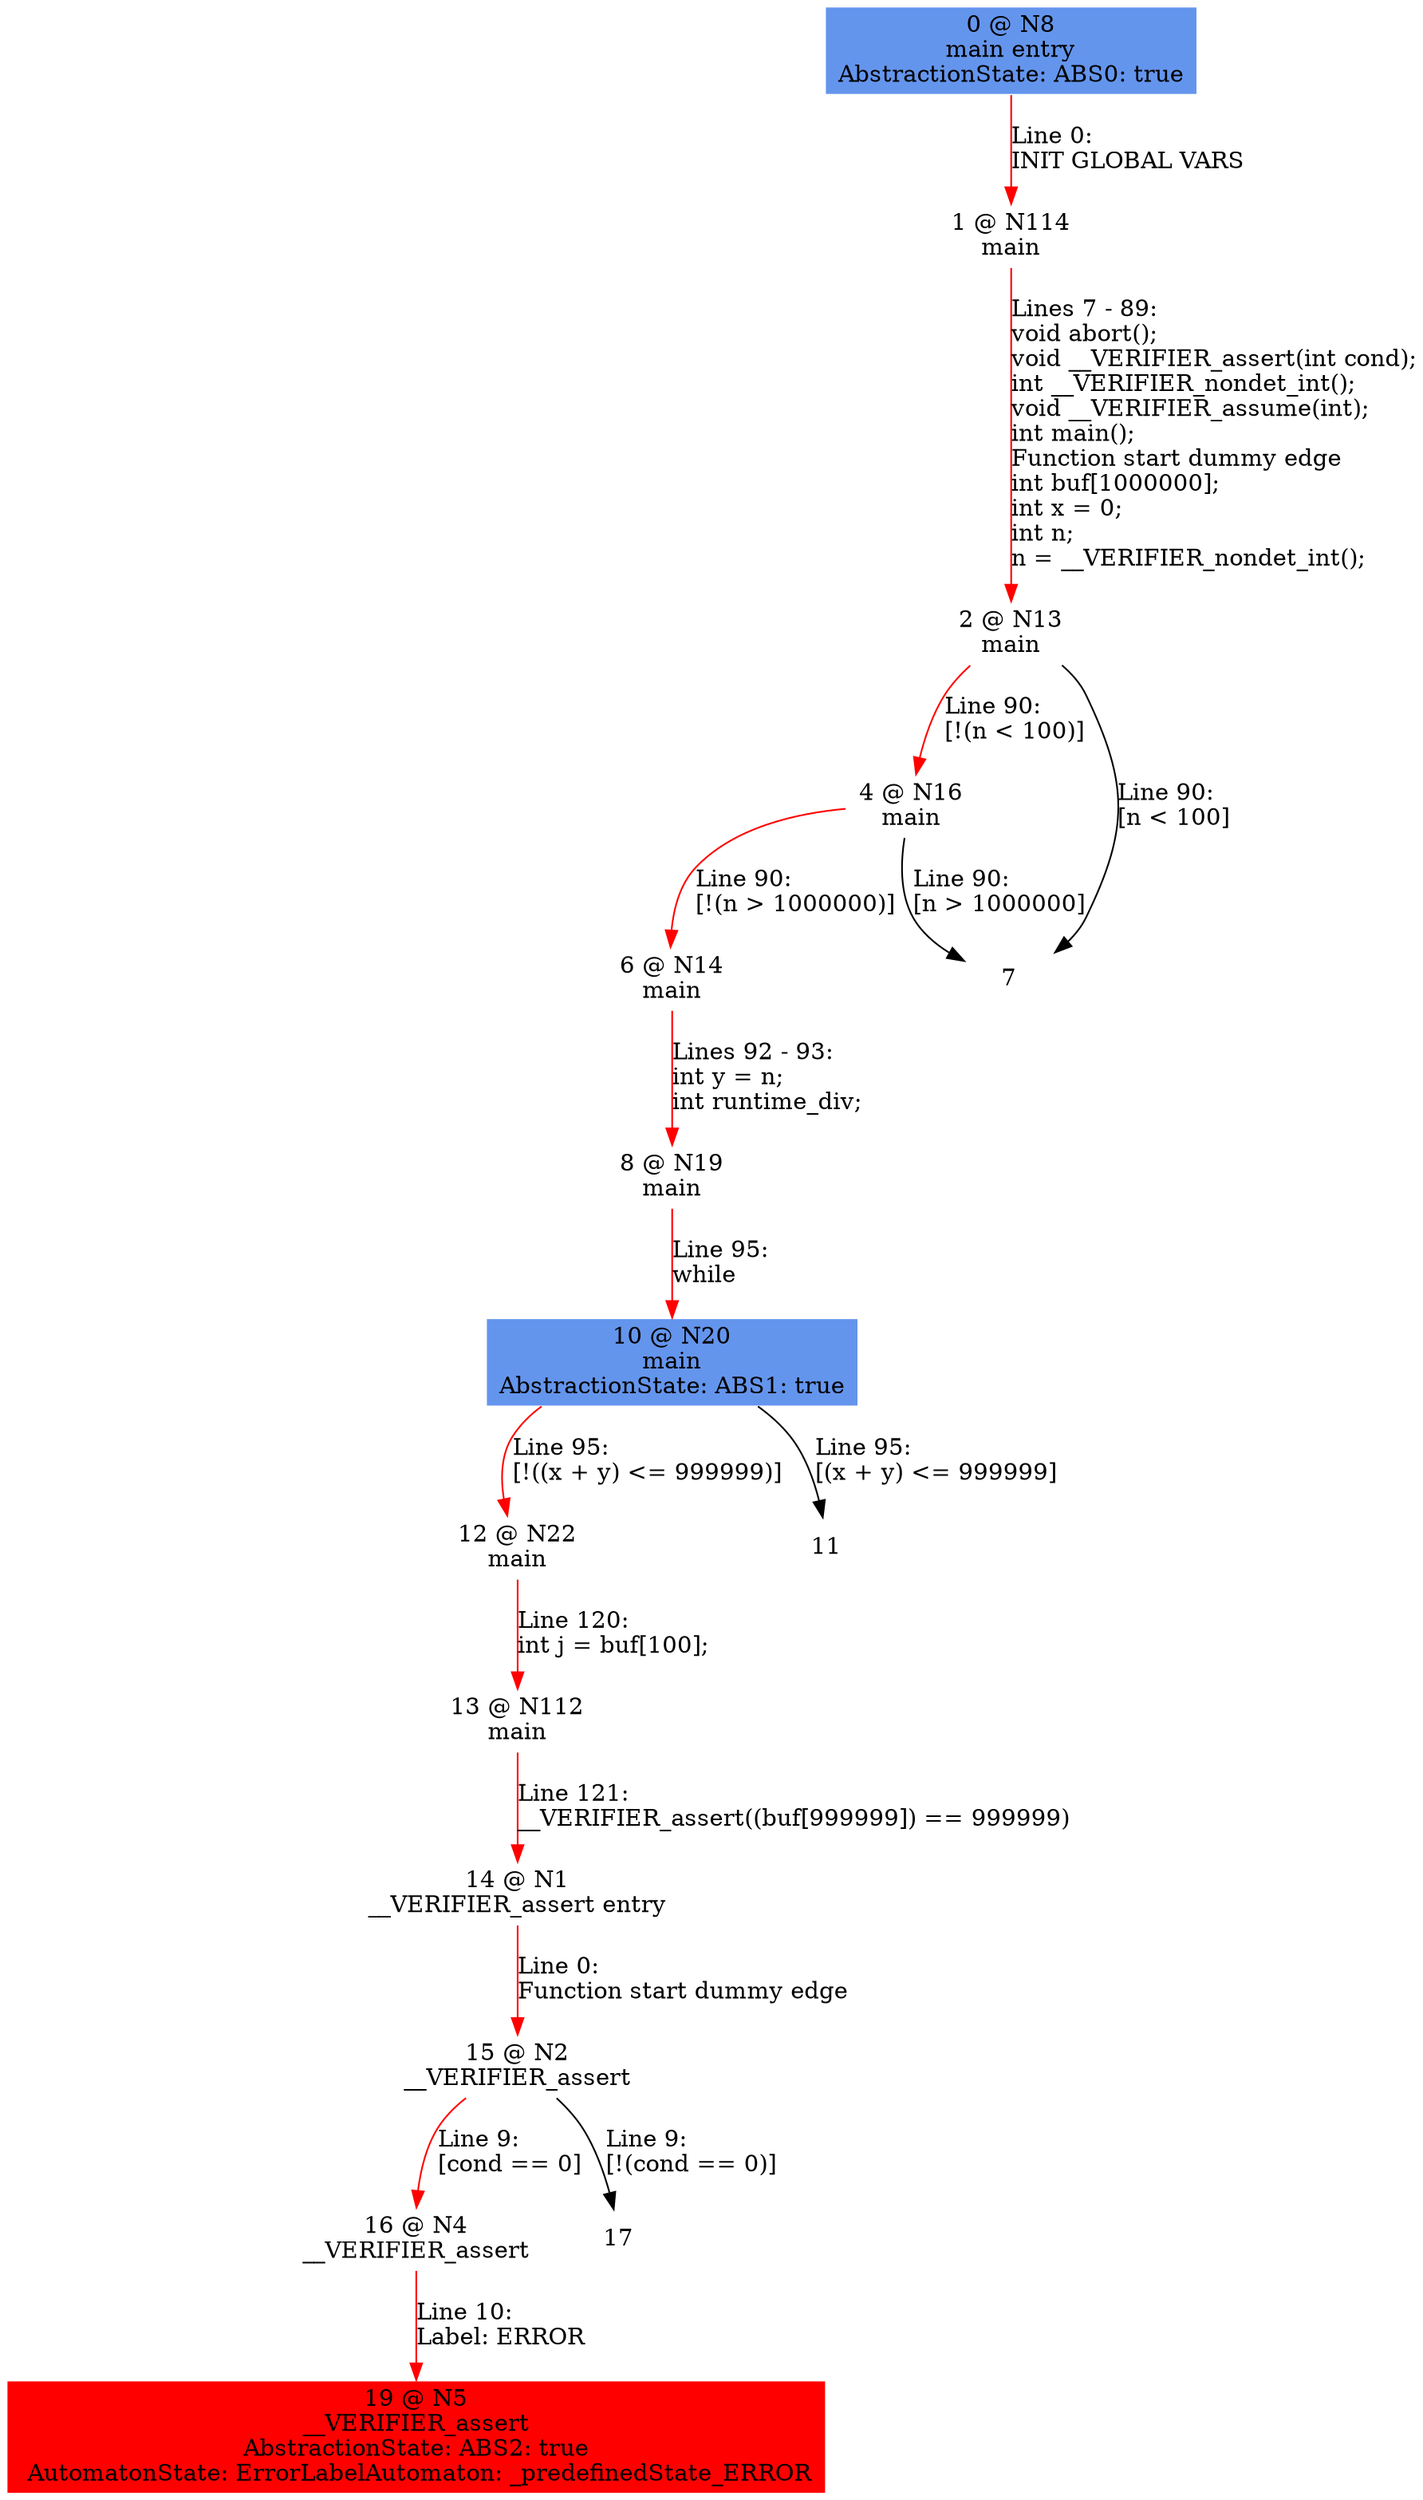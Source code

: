 digraph ARG {
node [style="filled" shape="box" color="white"]
0 [fillcolor="cornflowerblue" label="0 @ N8\nmain entry\nAbstractionState: ABS0: true\n" id="0"]
1 [label="1 @ N114\nmain\n" id="1"]
2 [label="2 @ N13\nmain\n" id="2"]
4 [label="4 @ N16\nmain\n" id="4"]
6 [label="6 @ N14\nmain\n" id="6"]
8 [label="8 @ N19\nmain\n" id="8"]
10 [fillcolor="cornflowerblue" label="10 @ N20\nmain\nAbstractionState: ABS1: true\n" id="10"]
12 [label="12 @ N22\nmain\n" id="12"]
13 [label="13 @ N112\nmain\n" id="13"]
14 [label="14 @ N1\n__VERIFIER_assert entry\n" id="14"]
15 [label="15 @ N2\n__VERIFIER_assert\n" id="15"]
16 [label="16 @ N4\n__VERIFIER_assert\n" id="16"]
19 [fillcolor="red" label="19 @ N5\n__VERIFIER_assert\nAbstractionState: ABS2: true\n AutomatonState: ErrorLabelAutomaton: _predefinedState_ERROR\n" id="19"]
0 -> 1 [color="red" label="Line 0: \lINIT GLOBAL VARS\l" id="0 -> 1"]
1 -> 2 [color="red" label="Lines 7 - 89: \lvoid abort();\lvoid __VERIFIER_assert(int cond);\lint __VERIFIER_nondet_int();\lvoid __VERIFIER_assume(int);\lint main();\lFunction start dummy edge\lint buf[1000000];\lint x = 0;\lint n;\ln = __VERIFIER_nondet_int();\l" id="1 -> 2"]
2 -> 4 [color="red" label="Line 90: \l[!(n < 100)]\l" id="2 -> 4"]
2 -> 7 [label="Line 90: \l[n < 100]\l" id="2 -> 7"]
4 -> 6 [color="red" label="Line 90: \l[!(n > 1000000)]\l" id="4 -> 6"]
4 -> 7 [label="Line 90: \l[n > 1000000]\l" id="4 -> 7"]
6 -> 8 [color="red" label="Lines 92 - 93: \lint y = n;\lint runtime_div;\l" id="6 -> 8"]
8 -> 10 [color="red" label="Line 95: \lwhile\l" id="8 -> 10"]
10 -> 11 [label="Line 95: \l[(x + y) <= 999999]\l" id="10 -> 11"]
10 -> 12 [color="red" label="Line 95: \l[!((x + y) <= 999999)]\l" id="10 -> 12"]
12 -> 13 [color="red" label="Line 120: \lint j = buf[100];\l" id="12 -> 13"]
13 -> 14 [color="red" label="Line 121: \l__VERIFIER_assert((buf[999999]) == 999999)\l" id="13 -> 14"]
14 -> 15 [color="red" label="Line 0: \lFunction start dummy edge\l" id="14 -> 15"]
15 -> 16 [color="red" label="Line 9: \l[cond == 0]\l" id="15 -> 16"]
15 -> 17 [label="Line 9: \l[!(cond == 0)]\l" id="15 -> 17"]
16 -> 19 [color="red" label="Line 10: \lLabel: ERROR\l" id="16 -> 19"]
}
